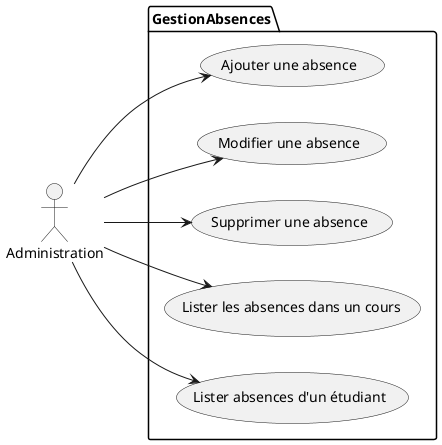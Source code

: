 @startuml
left to right direction

:Administration: as admin

package GestionAbsences{
    (Ajouter une absence) as addAbs
    (Modifier une absence) as modifyAbs
    (Supprimer une absence) as deleteAbs
    (Lister les absences dans un cours) as listAbsOfCours
    (Lister absences d'un étudiant) as listAbsOfStud
}

'Relation entre admin et les fonctionnalitées de gestion des examens (inscriptions)
admin --> addAbs
admin --> modifyAbs
admin --> deleteAbs
admin --> listAbsOfCours
admin --> listAbsOfStud

@enduml